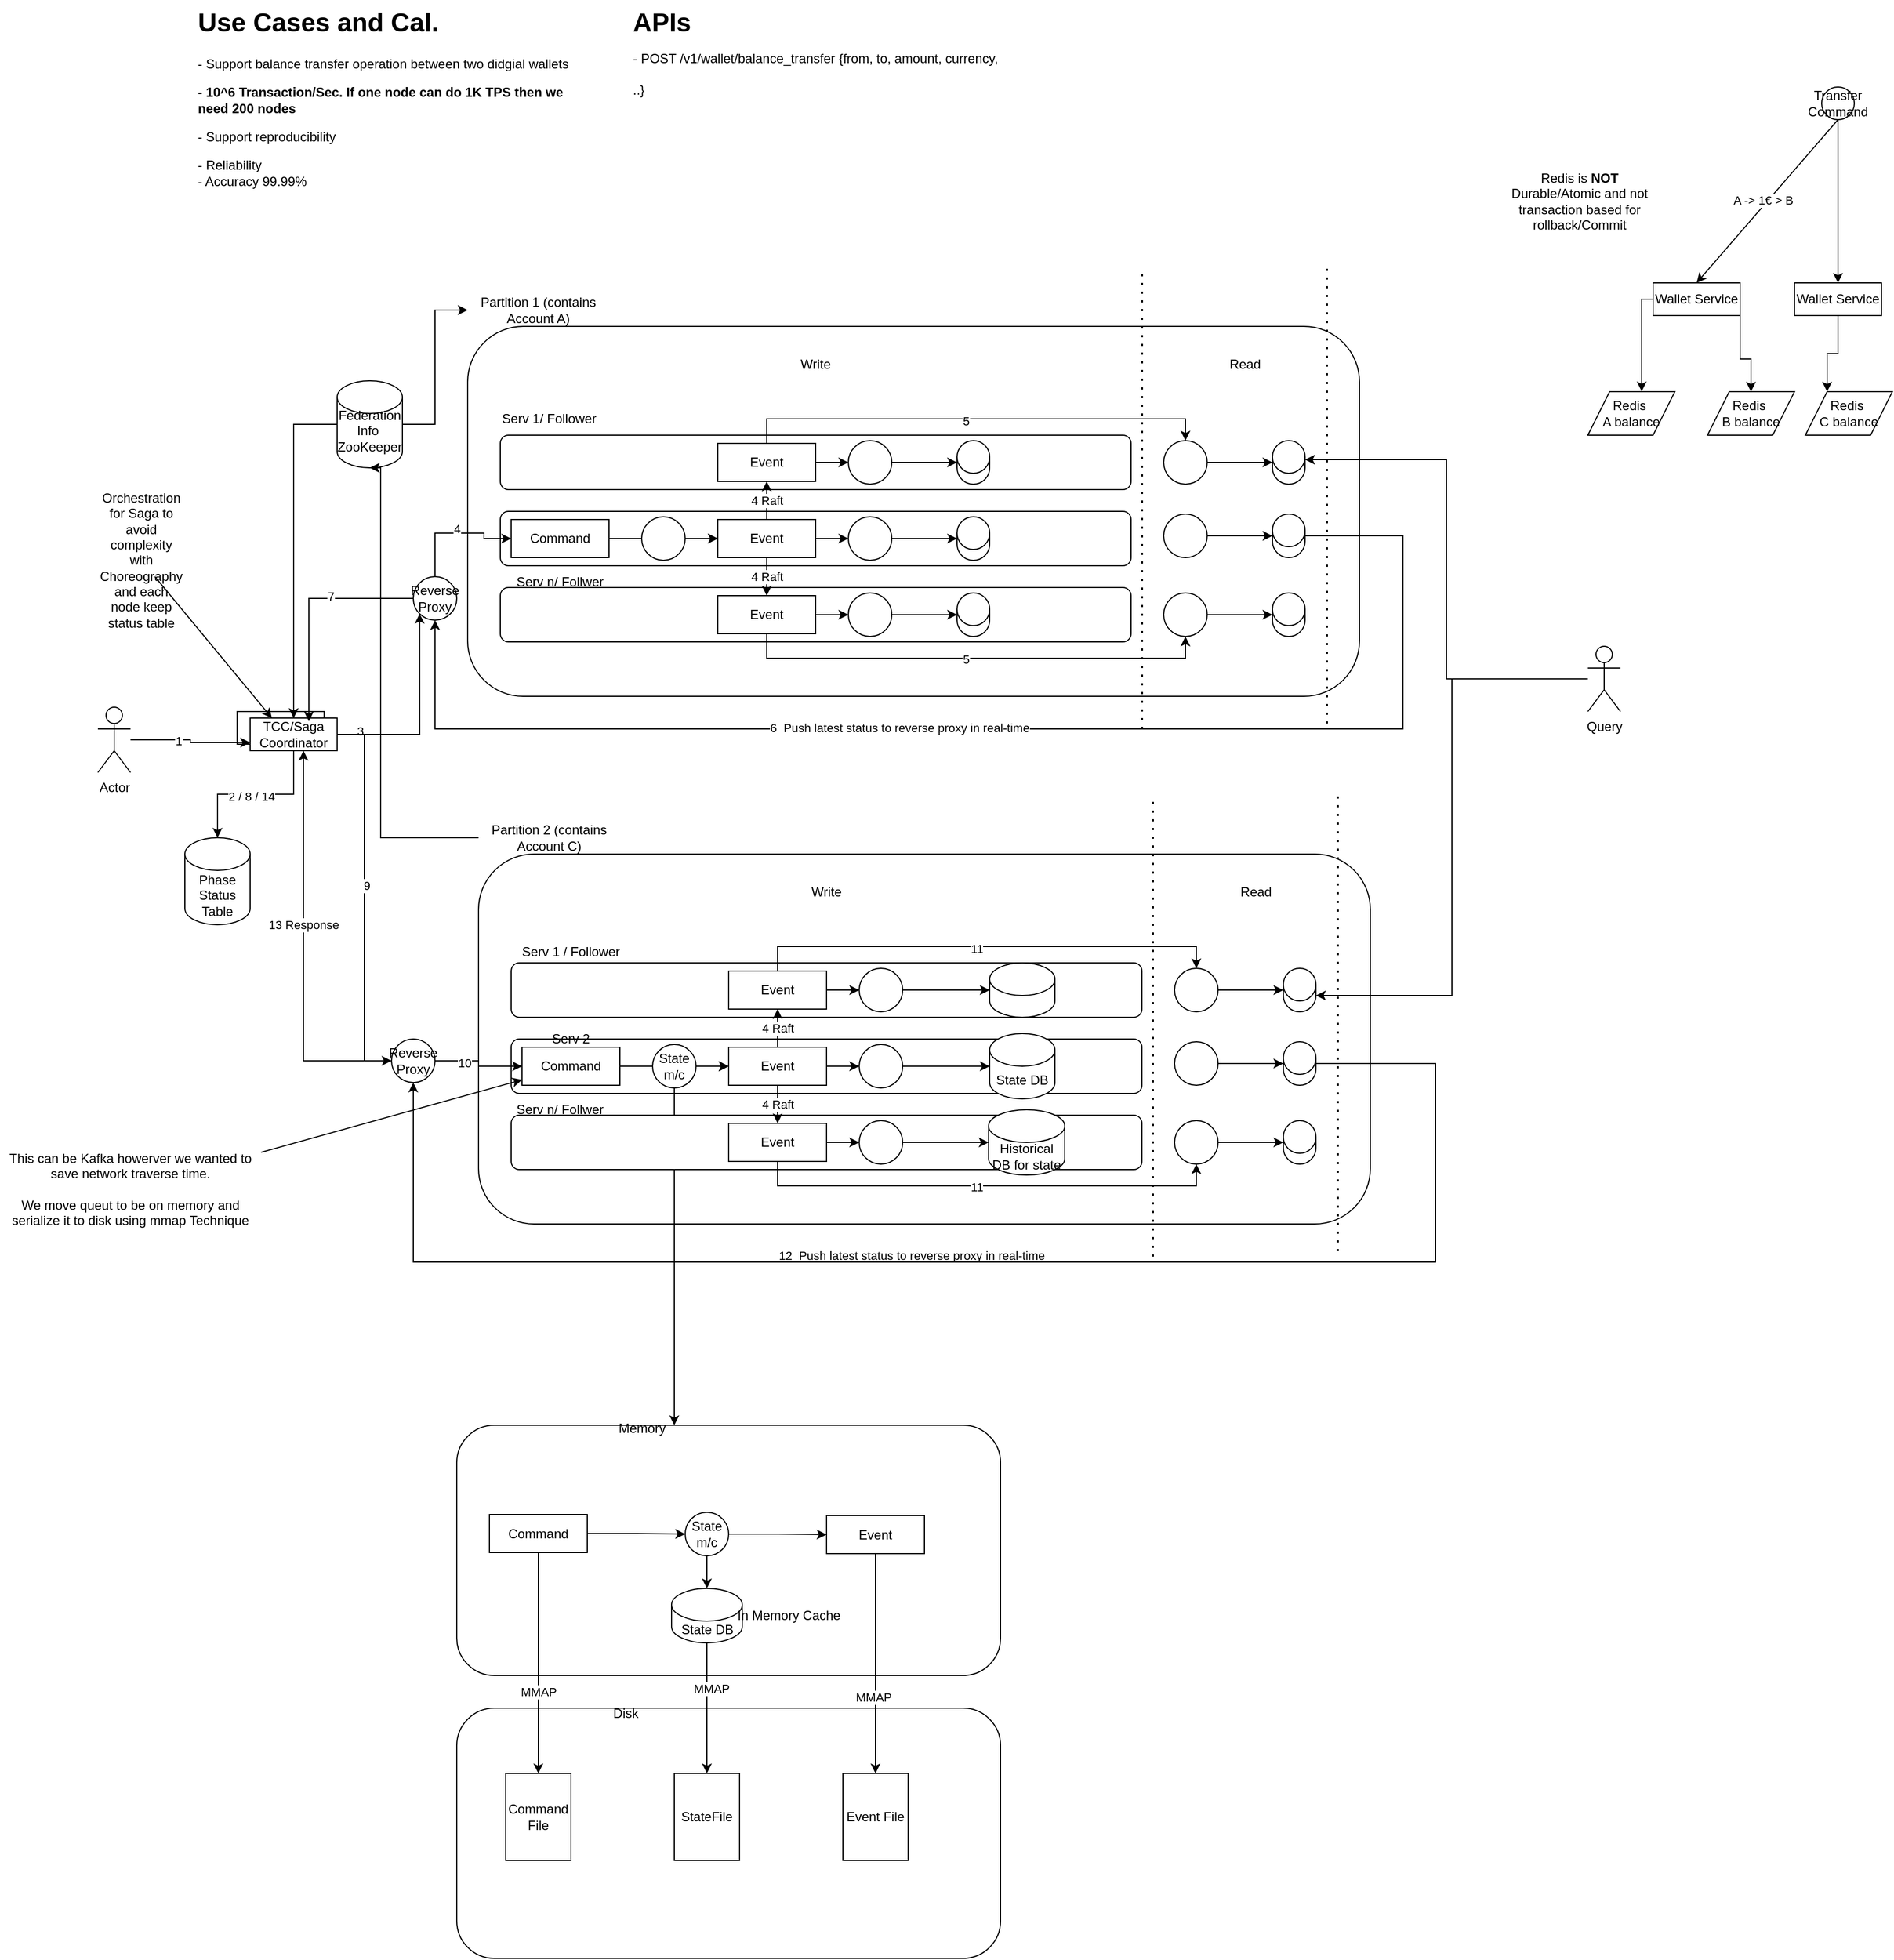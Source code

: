 <mxfile version="24.7.17">
  <diagram name="Page-1" id="xOBLhyYj3MYxFQuUd8QE">
    <mxGraphModel dx="2524" dy="1816" grid="1" gridSize="10" guides="1" tooltips="1" connect="1" arrows="1" fold="1" page="1" pageScale="1" pageWidth="850" pageHeight="1100" math="0" shadow="0">
      <root>
        <mxCell id="0" />
        <mxCell id="1" parent="0" />
        <mxCell id="aTDH64eMhzKc28g5l6rG-189" value="" style="rounded=0;whiteSpace=wrap;html=1;" parent="1" vertex="1">
          <mxGeometry x="-232" y="544" width="80" height="30" as="geometry" />
        </mxCell>
        <mxCell id="gIsAO9YqK1bIzBQVH5LV-1" value="&lt;h1 style=&quot;margin-top: 0px;&quot;&gt;Use Cases and Cal.&lt;/h1&gt;&lt;p&gt;- Support balance transfer operation between two didgial wallets&lt;/p&gt;&lt;p&gt;&lt;b&gt;- 10^6 Transaction/Sec. If one node can do 1K TPS then we need 200 nodes&lt;/b&gt;&lt;/p&gt;&lt;p&gt;- Support reproducibility&lt;/p&gt;&lt;p&gt;- Reliability&lt;br&gt;- Accuracy 99.99%&lt;/p&gt;" style="text;html=1;whiteSpace=wrap;overflow=hidden;rounded=0;" parent="1" vertex="1">
          <mxGeometry x="-270" y="-110" width="360" height="210" as="geometry" />
        </mxCell>
        <mxCell id="aTDH64eMhzKc28g5l6rG-17" style="edgeStyle=orthogonalEdgeStyle;rounded=0;orthogonalLoop=1;jettySize=auto;html=1;entryX=0.5;entryY=0;entryDx=0;entryDy=0;" parent="1" source="gIsAO9YqK1bIzBQVH5LV-3" target="aTDH64eMhzKc28g5l6rG-14" edge="1">
          <mxGeometry relative="1" as="geometry">
            <Array as="points">
              <mxPoint x="1150" y="220" />
            </Array>
          </mxGeometry>
        </mxCell>
        <mxCell id="gIsAO9YqK1bIzBQVH5LV-3" value="Wallet Service" style="rounded=0;whiteSpace=wrap;html=1;" parent="1" vertex="1">
          <mxGeometry x="1070" y="150" width="80" height="30" as="geometry" />
        </mxCell>
        <mxCell id="aTDH64eMhzKc28g5l6rG-21" style="edgeStyle=orthogonalEdgeStyle;rounded=0;orthogonalLoop=1;jettySize=auto;html=1;entryX=0.25;entryY=0;entryDx=0;entryDy=0;" parent="1" source="aTDH64eMhzKc28g5l6rG-1" target="aTDH64eMhzKc28g5l6rG-15" edge="1">
          <mxGeometry relative="1" as="geometry" />
        </mxCell>
        <mxCell id="aTDH64eMhzKc28g5l6rG-1" value="Wallet Service" style="rounded=0;whiteSpace=wrap;html=1;" parent="1" vertex="1">
          <mxGeometry x="1200" y="150" width="80" height="30" as="geometry" />
        </mxCell>
        <mxCell id="aTDH64eMhzKc28g5l6rG-12" style="edgeStyle=orthogonalEdgeStyle;rounded=0;orthogonalLoop=1;jettySize=auto;html=1;entryX=0.5;entryY=0;entryDx=0;entryDy=0;" parent="1" source="aTDH64eMhzKc28g5l6rG-4" target="aTDH64eMhzKc28g5l6rG-1" edge="1">
          <mxGeometry relative="1" as="geometry" />
        </mxCell>
        <mxCell id="aTDH64eMhzKc28g5l6rG-4" value="Transfer Command" style="ellipse;whiteSpace=wrap;html=1;aspect=fixed;" parent="1" vertex="1">
          <mxGeometry x="1225" y="-30" width="30" height="30" as="geometry" />
        </mxCell>
        <mxCell id="aTDH64eMhzKc28g5l6rG-6" value="" style="endArrow=classic;html=1;rounded=0;exitX=0.5;exitY=1;exitDx=0;exitDy=0;entryX=0.5;entryY=0;entryDx=0;entryDy=0;" parent="1" source="aTDH64eMhzKc28g5l6rG-4" target="gIsAO9YqK1bIzBQVH5LV-3" edge="1">
          <mxGeometry width="50" height="50" relative="1" as="geometry">
            <mxPoint x="1220" y="80" as="sourcePoint" />
            <mxPoint x="1270" y="30" as="targetPoint" />
          </mxGeometry>
        </mxCell>
        <mxCell id="aTDH64eMhzKc28g5l6rG-7" value="A -&amp;gt; 1€ &amp;gt; B" style="edgeLabel;html=1;align=center;verticalAlign=middle;resizable=0;points=[];" parent="aTDH64eMhzKc28g5l6rG-6" connectable="0" vertex="1">
          <mxGeometry x="0.019" y="-4" relative="1" as="geometry">
            <mxPoint as="offset" />
          </mxGeometry>
        </mxCell>
        <mxCell id="aTDH64eMhzKc28g5l6rG-34" style="edgeStyle=orthogonalEdgeStyle;rounded=0;orthogonalLoop=1;jettySize=auto;html=1;" parent="1" source="aTDH64eMhzKc28g5l6rG-8" target="aTDH64eMhzKc28g5l6rG-33" edge="1">
          <mxGeometry relative="1" as="geometry">
            <Array as="points">
              <mxPoint x="-50" y="280" />
              <mxPoint x="-50" y="175" />
            </Array>
          </mxGeometry>
        </mxCell>
        <mxCell id="aTDH64eMhzKc28g5l6rG-188" style="edgeStyle=orthogonalEdgeStyle;rounded=0;orthogonalLoop=1;jettySize=auto;html=1;entryX=0.5;entryY=0;entryDx=0;entryDy=0;" parent="1" source="aTDH64eMhzKc28g5l6rG-8" target="aTDH64eMhzKc28g5l6rG-25" edge="1">
          <mxGeometry relative="1" as="geometry">
            <Array as="points">
              <mxPoint x="-180" y="280" />
            </Array>
          </mxGeometry>
        </mxCell>
        <mxCell id="aTDH64eMhzKc28g5l6rG-8" value="Federation Info&amp;nbsp;&lt;br&gt;ZooKeeper&lt;br&gt;&lt;div&gt;&lt;br&gt;&lt;/div&gt;" style="shape=cylinder3;whiteSpace=wrap;html=1;boundedLbl=1;backgroundOutline=1;size=15;" parent="1" vertex="1">
          <mxGeometry x="-140" y="240" width="60" height="80" as="geometry" />
        </mxCell>
        <mxCell id="aTDH64eMhzKc28g5l6rG-13" value="Redis&amp;nbsp;&lt;br&gt;A balance" style="shape=parallelogram;perimeter=parallelogramPerimeter;whiteSpace=wrap;html=1;fixedSize=1;" parent="1" vertex="1">
          <mxGeometry x="1010" y="250" width="80" height="40" as="geometry" />
        </mxCell>
        <mxCell id="aTDH64eMhzKc28g5l6rG-14" value="Redis&amp;nbsp;&lt;br&gt;B balance" style="shape=parallelogram;perimeter=parallelogramPerimeter;whiteSpace=wrap;html=1;fixedSize=1;" parent="1" vertex="1">
          <mxGeometry x="1120" y="250" width="80" height="40" as="geometry" />
        </mxCell>
        <mxCell id="aTDH64eMhzKc28g5l6rG-15" value="Redis&amp;nbsp;&lt;br&gt;C balance" style="shape=parallelogram;perimeter=parallelogramPerimeter;whiteSpace=wrap;html=1;fixedSize=1;" parent="1" vertex="1">
          <mxGeometry x="1210" y="250" width="80" height="40" as="geometry" />
        </mxCell>
        <mxCell id="aTDH64eMhzKc28g5l6rG-22" value="Redis is &lt;b&gt;NOT&lt;/b&gt; Durable/Atomic and not transaction based for rollback/Commit" style="text;html=1;align=center;verticalAlign=middle;whiteSpace=wrap;rounded=0;" parent="1" vertex="1">
          <mxGeometry x="925" y="40" width="155" height="70" as="geometry" />
        </mxCell>
        <mxCell id="aTDH64eMhzKc28g5l6rG-29" style="edgeStyle=orthogonalEdgeStyle;rounded=0;orthogonalLoop=1;jettySize=auto;html=1;entryX=0;entryY=0.75;entryDx=0;entryDy=0;" parent="1" source="aTDH64eMhzKc28g5l6rG-24" target="aTDH64eMhzKc28g5l6rG-25" edge="1">
          <mxGeometry relative="1" as="geometry" />
        </mxCell>
        <mxCell id="aTDH64eMhzKc28g5l6rG-91" value="1" style="edgeLabel;html=1;align=center;verticalAlign=middle;resizable=0;points=[];" parent="aTDH64eMhzKc28g5l6rG-29" connectable="0" vertex="1">
          <mxGeometry x="-0.218" y="-1" relative="1" as="geometry">
            <mxPoint as="offset" />
          </mxGeometry>
        </mxCell>
        <mxCell id="aTDH64eMhzKc28g5l6rG-24" value="Actor" style="shape=umlActor;verticalLabelPosition=bottom;verticalAlign=top;html=1;outlineConnect=0;" parent="1" vertex="1">
          <mxGeometry x="-360" y="540" width="30" height="60" as="geometry" />
        </mxCell>
        <mxCell id="aTDH64eMhzKc28g5l6rG-31" style="edgeStyle=orthogonalEdgeStyle;rounded=0;orthogonalLoop=1;jettySize=auto;html=1;" parent="1" source="aTDH64eMhzKc28g5l6rG-25" target="aTDH64eMhzKc28g5l6rG-30" edge="1">
          <mxGeometry relative="1" as="geometry" />
        </mxCell>
        <mxCell id="aTDH64eMhzKc28g5l6rG-92" value="2" style="edgeLabel;html=1;align=center;verticalAlign=middle;resizable=0;points=[];" parent="aTDH64eMhzKc28g5l6rG-31" connectable="0" vertex="1">
          <mxGeometry x="0.12" y="2" relative="1" as="geometry">
            <mxPoint as="offset" />
          </mxGeometry>
        </mxCell>
        <mxCell id="aTDH64eMhzKc28g5l6rG-147" value="2 / 8 / 14" style="edgeLabel;html=1;align=center;verticalAlign=middle;resizable=0;points=[];" parent="aTDH64eMhzKc28g5l6rG-31" connectable="0" vertex="1">
          <mxGeometry x="0.053" y="2" relative="1" as="geometry">
            <mxPoint as="offset" />
          </mxGeometry>
        </mxCell>
        <mxCell id="aTDH64eMhzKc28g5l6rG-89" style="edgeStyle=orthogonalEdgeStyle;rounded=0;orthogonalLoop=1;jettySize=auto;html=1;entryX=0;entryY=1;entryDx=0;entryDy=0;" parent="1" source="aTDH64eMhzKc28g5l6rG-25" target="aTDH64eMhzKc28g5l6rG-87" edge="1">
          <mxGeometry relative="1" as="geometry" />
        </mxCell>
        <mxCell id="aTDH64eMhzKc28g5l6rG-90" value="3" style="edgeLabel;html=1;align=center;verticalAlign=middle;resizable=0;points=[];" parent="aTDH64eMhzKc28g5l6rG-89" connectable="0" vertex="1">
          <mxGeometry x="-0.775" y="3" relative="1" as="geometry">
            <mxPoint as="offset" />
          </mxGeometry>
        </mxCell>
        <mxCell id="aTDH64eMhzKc28g5l6rG-149" style="edgeStyle=orthogonalEdgeStyle;rounded=0;orthogonalLoop=1;jettySize=auto;html=1;entryX=0;entryY=0.5;entryDx=0;entryDy=0;" parent="1" source="aTDH64eMhzKc28g5l6rG-25" target="aTDH64eMhzKc28g5l6rG-148" edge="1">
          <mxGeometry relative="1" as="geometry" />
        </mxCell>
        <mxCell id="aTDH64eMhzKc28g5l6rG-150" value="9" style="edgeLabel;html=1;align=center;verticalAlign=middle;resizable=0;points=[];" parent="aTDH64eMhzKc28g5l6rG-149" connectable="0" vertex="1">
          <mxGeometry x="-0.063" y="2" relative="1" as="geometry">
            <mxPoint as="offset" />
          </mxGeometry>
        </mxCell>
        <mxCell id="aTDH64eMhzKc28g5l6rG-25" value="TCC/Saga&lt;br&gt;Coordinator" style="rounded=0;whiteSpace=wrap;html=1;" parent="1" vertex="1">
          <mxGeometry x="-220" y="550" width="80" height="30" as="geometry" />
        </mxCell>
        <mxCell id="aTDH64eMhzKc28g5l6rG-26" value="Orchestration for Saga to avoid complexity with Choreography and each node keep status table" style="text;html=1;align=center;verticalAlign=middle;whiteSpace=wrap;rounded=0;" parent="1" vertex="1">
          <mxGeometry x="-350" y="390" width="60" height="30" as="geometry" />
        </mxCell>
        <mxCell id="aTDH64eMhzKc28g5l6rG-27" value="" style="endArrow=classic;html=1;rounded=0;entryX=0.25;entryY=0;entryDx=0;entryDy=0;" parent="1" source="aTDH64eMhzKc28g5l6rG-26" target="aTDH64eMhzKc28g5l6rG-25" edge="1">
          <mxGeometry width="50" height="50" relative="1" as="geometry">
            <mxPoint x="-170" y="470" as="sourcePoint" />
            <mxPoint x="-120" y="420" as="targetPoint" />
          </mxGeometry>
        </mxCell>
        <mxCell id="aTDH64eMhzKc28g5l6rG-30" value="&lt;div&gt;Phase Status Table&lt;/div&gt;" style="shape=cylinder3;whiteSpace=wrap;html=1;boundedLbl=1;backgroundOutline=1;size=15;" parent="1" vertex="1">
          <mxGeometry x="-280" y="660" width="60" height="80" as="geometry" />
        </mxCell>
        <mxCell id="aTDH64eMhzKc28g5l6rG-32" value="" style="rounded=1;whiteSpace=wrap;html=1;" parent="1" vertex="1">
          <mxGeometry x="-20" y="190" width="820" height="340" as="geometry" />
        </mxCell>
        <mxCell id="aTDH64eMhzKc28g5l6rG-33" value="Partition 1 (contains Account A)" style="text;html=1;align=center;verticalAlign=middle;whiteSpace=wrap;rounded=0;" parent="1" vertex="1">
          <mxGeometry x="-20" y="160" width="130" height="30" as="geometry" />
        </mxCell>
        <mxCell id="aTDH64eMhzKc28g5l6rG-36" value="" style="rounded=1;whiteSpace=wrap;html=1;" parent="1" vertex="1">
          <mxGeometry x="10" y="360" width="580" height="50" as="geometry" />
        </mxCell>
        <mxCell id="aTDH64eMhzKc28g5l6rG-46" value="" style="edgeStyle=orthogonalEdgeStyle;rounded=0;orthogonalLoop=1;jettySize=auto;html=1;" parent="1" source="aTDH64eMhzKc28g5l6rG-38" target="aTDH64eMhzKc28g5l6rG-40" edge="1">
          <mxGeometry relative="1" as="geometry" />
        </mxCell>
        <mxCell id="aTDH64eMhzKc28g5l6rG-38" value="Command" style="rounded=0;whiteSpace=wrap;html=1;" parent="1" vertex="1">
          <mxGeometry x="20" y="367.5" width="90" height="35" as="geometry" />
        </mxCell>
        <mxCell id="aTDH64eMhzKc28g5l6rG-45" value="" style="edgeStyle=orthogonalEdgeStyle;rounded=0;orthogonalLoop=1;jettySize=auto;html=1;" parent="1" source="aTDH64eMhzKc28g5l6rG-39" target="aTDH64eMhzKc28g5l6rG-40" edge="1">
          <mxGeometry relative="1" as="geometry" />
        </mxCell>
        <mxCell id="aTDH64eMhzKc28g5l6rG-39" value="" style="ellipse;whiteSpace=wrap;html=1;aspect=fixed;" parent="1" vertex="1">
          <mxGeometry x="140" y="365" width="40" height="40" as="geometry" />
        </mxCell>
        <mxCell id="aTDH64eMhzKc28g5l6rG-44" style="edgeStyle=orthogonalEdgeStyle;rounded=0;orthogonalLoop=1;jettySize=auto;html=1;" parent="1" source="aTDH64eMhzKc28g5l6rG-40" target="aTDH64eMhzKc28g5l6rG-41" edge="1">
          <mxGeometry relative="1" as="geometry" />
        </mxCell>
        <mxCell id="aTDH64eMhzKc28g5l6rG-40" value="Event" style="rounded=0;whiteSpace=wrap;html=1;" parent="1" vertex="1">
          <mxGeometry x="210" y="367.5" width="90" height="35" as="geometry" />
        </mxCell>
        <mxCell id="aTDH64eMhzKc28g5l6rG-43" style="edgeStyle=orthogonalEdgeStyle;rounded=0;orthogonalLoop=1;jettySize=auto;html=1;" parent="1" source="aTDH64eMhzKc28g5l6rG-41" target="aTDH64eMhzKc28g5l6rG-42" edge="1">
          <mxGeometry relative="1" as="geometry" />
        </mxCell>
        <mxCell id="aTDH64eMhzKc28g5l6rG-41" value="" style="ellipse;whiteSpace=wrap;html=1;aspect=fixed;" parent="1" vertex="1">
          <mxGeometry x="330" y="365" width="40" height="40" as="geometry" />
        </mxCell>
        <mxCell id="aTDH64eMhzKc28g5l6rG-42" value="" style="shape=cylinder3;whiteSpace=wrap;html=1;boundedLbl=1;backgroundOutline=1;size=15;" parent="1" vertex="1">
          <mxGeometry x="430" y="365" width="30" height="40" as="geometry" />
        </mxCell>
        <mxCell id="aTDH64eMhzKc28g5l6rG-47" value="" style="rounded=1;whiteSpace=wrap;html=1;" parent="1" vertex="1">
          <mxGeometry x="10" y="430" width="580" height="50" as="geometry" />
        </mxCell>
        <mxCell id="aTDH64eMhzKc28g5l6rG-52" style="edgeStyle=orthogonalEdgeStyle;rounded=0;orthogonalLoop=1;jettySize=auto;html=1;" parent="1" source="aTDH64eMhzKc28g5l6rG-53" target="aTDH64eMhzKc28g5l6rG-55" edge="1">
          <mxGeometry relative="1" as="geometry" />
        </mxCell>
        <mxCell id="aTDH64eMhzKc28g5l6rG-81" style="edgeStyle=orthogonalEdgeStyle;rounded=0;orthogonalLoop=1;jettySize=auto;html=1;entryX=0.5;entryY=1;entryDx=0;entryDy=0;" parent="1" source="aTDH64eMhzKc28g5l6rG-53" target="aTDH64eMhzKc28g5l6rG-77" edge="1">
          <mxGeometry relative="1" as="geometry">
            <Array as="points">
              <mxPoint x="255" y="495" />
              <mxPoint x="640" y="495" />
            </Array>
          </mxGeometry>
        </mxCell>
        <mxCell id="aTDH64eMhzKc28g5l6rG-98" value="5" style="edgeLabel;html=1;align=center;verticalAlign=middle;resizable=0;points=[];" parent="aTDH64eMhzKc28g5l6rG-81" connectable="0" vertex="1">
          <mxGeometry x="-0.043" y="-1" relative="1" as="geometry">
            <mxPoint x="1" as="offset" />
          </mxGeometry>
        </mxCell>
        <mxCell id="aTDH64eMhzKc28g5l6rG-53" value="Event" style="rounded=0;whiteSpace=wrap;html=1;" parent="1" vertex="1">
          <mxGeometry x="210" y="437.5" width="90" height="35" as="geometry" />
        </mxCell>
        <mxCell id="aTDH64eMhzKc28g5l6rG-54" style="edgeStyle=orthogonalEdgeStyle;rounded=0;orthogonalLoop=1;jettySize=auto;html=1;" parent="1" source="aTDH64eMhzKc28g5l6rG-55" target="aTDH64eMhzKc28g5l6rG-56" edge="1">
          <mxGeometry relative="1" as="geometry" />
        </mxCell>
        <mxCell id="aTDH64eMhzKc28g5l6rG-55" value="" style="ellipse;whiteSpace=wrap;html=1;aspect=fixed;" parent="1" vertex="1">
          <mxGeometry x="330" y="435" width="40" height="40" as="geometry" />
        </mxCell>
        <mxCell id="aTDH64eMhzKc28g5l6rG-56" value="" style="shape=cylinder3;whiteSpace=wrap;html=1;boundedLbl=1;backgroundOutline=1;size=15;" parent="1" vertex="1">
          <mxGeometry x="430" y="435" width="30" height="40" as="geometry" />
        </mxCell>
        <mxCell id="aTDH64eMhzKc28g5l6rG-57" value="" style="rounded=1;whiteSpace=wrap;html=1;" parent="1" vertex="1">
          <mxGeometry x="10" y="290" width="580" height="50" as="geometry" />
        </mxCell>
        <mxCell id="aTDH64eMhzKc28g5l6rG-62" style="edgeStyle=orthogonalEdgeStyle;rounded=0;orthogonalLoop=1;jettySize=auto;html=1;" parent="1" source="aTDH64eMhzKc28g5l6rG-63" target="aTDH64eMhzKc28g5l6rG-65" edge="1">
          <mxGeometry relative="1" as="geometry" />
        </mxCell>
        <mxCell id="aTDH64eMhzKc28g5l6rG-80" style="edgeStyle=orthogonalEdgeStyle;rounded=0;orthogonalLoop=1;jettySize=auto;html=1;entryX=0.5;entryY=0;entryDx=0;entryDy=0;" parent="1" source="aTDH64eMhzKc28g5l6rG-63" target="aTDH64eMhzKc28g5l6rG-69" edge="1">
          <mxGeometry relative="1" as="geometry">
            <Array as="points">
              <mxPoint x="255" y="275" />
              <mxPoint x="640" y="275" />
            </Array>
          </mxGeometry>
        </mxCell>
        <mxCell id="aTDH64eMhzKc28g5l6rG-99" value="5" style="edgeLabel;html=1;align=center;verticalAlign=middle;resizable=0;points=[];" parent="aTDH64eMhzKc28g5l6rG-80" connectable="0" vertex="1">
          <mxGeometry x="-0.043" y="-2" relative="1" as="geometry">
            <mxPoint x="1" as="offset" />
          </mxGeometry>
        </mxCell>
        <mxCell id="aTDH64eMhzKc28g5l6rG-63" value="Event" style="rounded=0;whiteSpace=wrap;html=1;" parent="1" vertex="1">
          <mxGeometry x="210" y="297.5" width="90" height="35" as="geometry" />
        </mxCell>
        <mxCell id="aTDH64eMhzKc28g5l6rG-64" style="edgeStyle=orthogonalEdgeStyle;rounded=0;orthogonalLoop=1;jettySize=auto;html=1;" parent="1" source="aTDH64eMhzKc28g5l6rG-65" target="aTDH64eMhzKc28g5l6rG-66" edge="1">
          <mxGeometry relative="1" as="geometry" />
        </mxCell>
        <mxCell id="aTDH64eMhzKc28g5l6rG-65" value="" style="ellipse;whiteSpace=wrap;html=1;aspect=fixed;" parent="1" vertex="1">
          <mxGeometry x="330" y="295" width="40" height="40" as="geometry" />
        </mxCell>
        <mxCell id="aTDH64eMhzKc28g5l6rG-66" value="" style="shape=cylinder3;whiteSpace=wrap;html=1;boundedLbl=1;backgroundOutline=1;size=15;" parent="1" vertex="1">
          <mxGeometry x="430" y="295" width="30" height="40" as="geometry" />
        </mxCell>
        <mxCell id="aTDH64eMhzKc28g5l6rG-67" value="4 Raft" style="edgeStyle=orthogonalEdgeStyle;rounded=0;orthogonalLoop=1;jettySize=auto;html=1;entryX=0.5;entryY=1;entryDx=0;entryDy=0;" parent="1" source="aTDH64eMhzKc28g5l6rG-40" target="aTDH64eMhzKc28g5l6rG-63" edge="1">
          <mxGeometry relative="1" as="geometry" />
        </mxCell>
        <mxCell id="aTDH64eMhzKc28g5l6rG-68" value="4 Raft" style="edgeStyle=orthogonalEdgeStyle;rounded=0;orthogonalLoop=1;jettySize=auto;html=1;" parent="1" source="aTDH64eMhzKc28g5l6rG-40" target="aTDH64eMhzKc28g5l6rG-53" edge="1">
          <mxGeometry relative="1" as="geometry" />
        </mxCell>
        <mxCell id="aTDH64eMhzKc28g5l6rG-69" value="" style="ellipse;whiteSpace=wrap;html=1;aspect=fixed;" parent="1" vertex="1">
          <mxGeometry x="620" y="295" width="40" height="40" as="geometry" />
        </mxCell>
        <mxCell id="aTDH64eMhzKc28g5l6rG-70" value="" style="shape=cylinder3;whiteSpace=wrap;html=1;boundedLbl=1;backgroundOutline=1;size=15;" parent="1" vertex="1">
          <mxGeometry x="720" y="295" width="30" height="40" as="geometry" />
        </mxCell>
        <mxCell id="aTDH64eMhzKc28g5l6rG-71" style="edgeStyle=orthogonalEdgeStyle;rounded=0;orthogonalLoop=1;jettySize=auto;html=1;entryX=0;entryY=0.5;entryDx=0;entryDy=0;entryPerimeter=0;" parent="1" source="aTDH64eMhzKc28g5l6rG-69" target="aTDH64eMhzKc28g5l6rG-70" edge="1">
          <mxGeometry relative="1" as="geometry" />
        </mxCell>
        <mxCell id="aTDH64eMhzKc28g5l6rG-74" value="" style="ellipse;whiteSpace=wrap;html=1;aspect=fixed;" parent="1" vertex="1">
          <mxGeometry x="620" y="362.5" width="40" height="40" as="geometry" />
        </mxCell>
        <mxCell id="aTDH64eMhzKc28g5l6rG-86" style="edgeStyle=orthogonalEdgeStyle;rounded=0;orthogonalLoop=1;jettySize=auto;html=1;entryX=0.5;entryY=1;entryDx=0;entryDy=0;" parent="1" source="aTDH64eMhzKc28g5l6rG-75" target="aTDH64eMhzKc28g5l6rG-87" edge="1">
          <mxGeometry relative="1" as="geometry">
            <mxPoint x="-70" y="510" as="targetPoint" />
            <Array as="points">
              <mxPoint x="840" y="383" />
              <mxPoint x="840" y="560" />
              <mxPoint x="-50" y="560" />
            </Array>
          </mxGeometry>
        </mxCell>
        <mxCell id="aTDH64eMhzKc28g5l6rG-100" value="6&amp;nbsp; Push latest status to reverse proxy in real-time" style="edgeLabel;html=1;align=center;verticalAlign=middle;resizable=0;points=[];" parent="aTDH64eMhzKc28g5l6rG-86" connectable="0" vertex="1">
          <mxGeometry x="0.162" y="-1" relative="1" as="geometry">
            <mxPoint as="offset" />
          </mxGeometry>
        </mxCell>
        <mxCell id="aTDH64eMhzKc28g5l6rG-75" value="" style="shape=cylinder3;whiteSpace=wrap;html=1;boundedLbl=1;backgroundOutline=1;size=15;" parent="1" vertex="1">
          <mxGeometry x="720" y="362.5" width="30" height="40" as="geometry" />
        </mxCell>
        <mxCell id="aTDH64eMhzKc28g5l6rG-76" style="edgeStyle=orthogonalEdgeStyle;rounded=0;orthogonalLoop=1;jettySize=auto;html=1;entryX=0;entryY=0.5;entryDx=0;entryDy=0;entryPerimeter=0;" parent="1" source="aTDH64eMhzKc28g5l6rG-74" target="aTDH64eMhzKc28g5l6rG-75" edge="1">
          <mxGeometry relative="1" as="geometry" />
        </mxCell>
        <mxCell id="aTDH64eMhzKc28g5l6rG-77" value="" style="ellipse;whiteSpace=wrap;html=1;aspect=fixed;" parent="1" vertex="1">
          <mxGeometry x="620" y="435" width="40" height="40" as="geometry" />
        </mxCell>
        <mxCell id="aTDH64eMhzKc28g5l6rG-78" value="" style="shape=cylinder3;whiteSpace=wrap;html=1;boundedLbl=1;backgroundOutline=1;size=15;" parent="1" vertex="1">
          <mxGeometry x="720" y="435" width="30" height="40" as="geometry" />
        </mxCell>
        <mxCell id="aTDH64eMhzKc28g5l6rG-79" style="edgeStyle=orthogonalEdgeStyle;rounded=0;orthogonalLoop=1;jettySize=auto;html=1;entryX=0;entryY=0.5;entryDx=0;entryDy=0;entryPerimeter=0;" parent="1" source="aTDH64eMhzKc28g5l6rG-77" target="aTDH64eMhzKc28g5l6rG-78" edge="1">
          <mxGeometry relative="1" as="geometry" />
        </mxCell>
        <mxCell id="aTDH64eMhzKc28g5l6rG-82" value="" style="endArrow=none;dashed=1;html=1;dashPattern=1 3;strokeWidth=2;rounded=0;" parent="1" edge="1">
          <mxGeometry width="50" height="50" relative="1" as="geometry">
            <mxPoint x="600" y="560" as="sourcePoint" />
            <mxPoint x="600" y="140" as="targetPoint" />
          </mxGeometry>
        </mxCell>
        <mxCell id="aTDH64eMhzKc28g5l6rG-83" value="Write" style="text;html=1;align=center;verticalAlign=middle;whiteSpace=wrap;rounded=0;" parent="1" vertex="1">
          <mxGeometry x="235" y="210" width="130" height="30" as="geometry" />
        </mxCell>
        <mxCell id="aTDH64eMhzKc28g5l6rG-84" value="Read" style="text;html=1;align=center;verticalAlign=middle;whiteSpace=wrap;rounded=0;" parent="1" vertex="1">
          <mxGeometry x="630" y="210" width="130" height="30" as="geometry" />
        </mxCell>
        <mxCell id="aTDH64eMhzKc28g5l6rG-85" value="" style="endArrow=none;dashed=1;html=1;dashPattern=1 3;strokeWidth=2;rounded=0;" parent="1" edge="1">
          <mxGeometry width="50" height="50" relative="1" as="geometry">
            <mxPoint x="770" y="555" as="sourcePoint" />
            <mxPoint x="770" y="135" as="targetPoint" />
          </mxGeometry>
        </mxCell>
        <mxCell id="aTDH64eMhzKc28g5l6rG-96" style="edgeStyle=orthogonalEdgeStyle;rounded=0;orthogonalLoop=1;jettySize=auto;html=1;entryX=0;entryY=0.5;entryDx=0;entryDy=0;" parent="1" source="aTDH64eMhzKc28g5l6rG-87" target="aTDH64eMhzKc28g5l6rG-38" edge="1">
          <mxGeometry relative="1" as="geometry">
            <Array as="points">
              <mxPoint x="-50" y="380" />
              <mxPoint x="-5" y="380" />
              <mxPoint x="-5" y="385" />
            </Array>
          </mxGeometry>
        </mxCell>
        <mxCell id="aTDH64eMhzKc28g5l6rG-97" value="4" style="edgeLabel;html=1;align=center;verticalAlign=middle;resizable=0;points=[];" parent="aTDH64eMhzKc28g5l6rG-96" connectable="0" vertex="1">
          <mxGeometry x="0.043" y="4" relative="1" as="geometry">
            <mxPoint as="offset" />
          </mxGeometry>
        </mxCell>
        <mxCell id="aTDH64eMhzKc28g5l6rG-87" value="Reverse Proxy" style="ellipse;whiteSpace=wrap;html=1;aspect=fixed;" parent="1" vertex="1">
          <mxGeometry x="-70" y="420" width="40" height="40" as="geometry" />
        </mxCell>
        <mxCell id="aTDH64eMhzKc28g5l6rG-88" style="edgeStyle=orthogonalEdgeStyle;rounded=0;orthogonalLoop=1;jettySize=auto;html=1;entryX=0.675;entryY=0.1;entryDx=0;entryDy=0;entryPerimeter=0;" parent="1" source="aTDH64eMhzKc28g5l6rG-87" target="aTDH64eMhzKc28g5l6rG-25" edge="1">
          <mxGeometry relative="1" as="geometry" />
        </mxCell>
        <mxCell id="aTDH64eMhzKc28g5l6rG-146" value="7" style="edgeLabel;html=1;align=center;verticalAlign=middle;resizable=0;points=[];" parent="aTDH64eMhzKc28g5l6rG-88" connectable="0" vertex="1">
          <mxGeometry x="-0.273" y="-2" relative="1" as="geometry">
            <mxPoint as="offset" />
          </mxGeometry>
        </mxCell>
        <mxCell id="aTDH64eMhzKc28g5l6rG-101" value="" style="rounded=1;whiteSpace=wrap;html=1;" parent="1" vertex="1">
          <mxGeometry x="-10" y="675" width="820" height="340" as="geometry" />
        </mxCell>
        <mxCell id="aTDH64eMhzKc28g5l6rG-102" value="Partition 2 (contains Account C)" style="text;html=1;align=center;verticalAlign=middle;whiteSpace=wrap;rounded=0;" parent="1" vertex="1">
          <mxGeometry x="-10" y="645" width="130" height="30" as="geometry" />
        </mxCell>
        <mxCell id="aTDH64eMhzKc28g5l6rG-103" value="" style="rounded=1;whiteSpace=wrap;html=1;" parent="1" vertex="1">
          <mxGeometry x="20" y="845" width="580" height="50" as="geometry" />
        </mxCell>
        <mxCell id="aTDH64eMhzKc28g5l6rG-104" value="" style="edgeStyle=orthogonalEdgeStyle;rounded=0;orthogonalLoop=1;jettySize=auto;html=1;" parent="1" source="aTDH64eMhzKc28g5l6rG-105" target="aTDH64eMhzKc28g5l6rG-109" edge="1">
          <mxGeometry relative="1" as="geometry" />
        </mxCell>
        <mxCell id="aTDH64eMhzKc28g5l6rG-105" value="Command" style="rounded=0;whiteSpace=wrap;html=1;" parent="1" vertex="1">
          <mxGeometry x="30" y="852.5" width="90" height="35" as="geometry" />
        </mxCell>
        <mxCell id="aTDH64eMhzKc28g5l6rG-106" value="" style="edgeStyle=orthogonalEdgeStyle;rounded=0;orthogonalLoop=1;jettySize=auto;html=1;" parent="1" source="aTDH64eMhzKc28g5l6rG-107" target="aTDH64eMhzKc28g5l6rG-109" edge="1">
          <mxGeometry relative="1" as="geometry" />
        </mxCell>
        <mxCell id="aTDH64eMhzKc28g5l6rG-157" value="" style="edgeStyle=orthogonalEdgeStyle;rounded=0;orthogonalLoop=1;jettySize=auto;html=1;" parent="1" source="aTDH64eMhzKc28g5l6rG-107" target="aTDH64eMhzKc28g5l6rG-109" edge="1">
          <mxGeometry relative="1" as="geometry" />
        </mxCell>
        <mxCell id="aTDH64eMhzKc28g5l6rG-158" style="edgeStyle=orthogonalEdgeStyle;rounded=0;orthogonalLoop=1;jettySize=auto;html=1;" parent="1" source="aTDH64eMhzKc28g5l6rG-107" edge="1">
          <mxGeometry relative="1" as="geometry">
            <mxPoint x="170" y="1200" as="targetPoint" />
          </mxGeometry>
        </mxCell>
        <mxCell id="aTDH64eMhzKc28g5l6rG-107" value="State m/c" style="ellipse;whiteSpace=wrap;html=1;aspect=fixed;" parent="1" vertex="1">
          <mxGeometry x="150" y="850" width="40" height="40" as="geometry" />
        </mxCell>
        <mxCell id="aTDH64eMhzKc28g5l6rG-108" style="edgeStyle=orthogonalEdgeStyle;rounded=0;orthogonalLoop=1;jettySize=auto;html=1;" parent="1" source="aTDH64eMhzKc28g5l6rG-109" target="aTDH64eMhzKc28g5l6rG-111" edge="1">
          <mxGeometry relative="1" as="geometry" />
        </mxCell>
        <mxCell id="aTDH64eMhzKc28g5l6rG-109" value="Event" style="rounded=0;whiteSpace=wrap;html=1;" parent="1" vertex="1">
          <mxGeometry x="220" y="852.5" width="90" height="35" as="geometry" />
        </mxCell>
        <mxCell id="aTDH64eMhzKc28g5l6rG-110" style="edgeStyle=orthogonalEdgeStyle;rounded=0;orthogonalLoop=1;jettySize=auto;html=1;" parent="1" source="aTDH64eMhzKc28g5l6rG-111" target="aTDH64eMhzKc28g5l6rG-112" edge="1">
          <mxGeometry relative="1" as="geometry" />
        </mxCell>
        <mxCell id="aTDH64eMhzKc28g5l6rG-111" value="" style="ellipse;whiteSpace=wrap;html=1;aspect=fixed;" parent="1" vertex="1">
          <mxGeometry x="340" y="850" width="40" height="40" as="geometry" />
        </mxCell>
        <mxCell id="aTDH64eMhzKc28g5l6rG-112" value="State DB" style="shape=cylinder3;whiteSpace=wrap;html=1;boundedLbl=1;backgroundOutline=1;size=15;" parent="1" vertex="1">
          <mxGeometry x="460" y="840" width="60" height="60" as="geometry" />
        </mxCell>
        <mxCell id="aTDH64eMhzKc28g5l6rG-113" value="" style="rounded=1;whiteSpace=wrap;html=1;" parent="1" vertex="1">
          <mxGeometry x="20" y="915" width="580" height="50" as="geometry" />
        </mxCell>
        <mxCell id="aTDH64eMhzKc28g5l6rG-114" style="edgeStyle=orthogonalEdgeStyle;rounded=0;orthogonalLoop=1;jettySize=auto;html=1;" parent="1" source="aTDH64eMhzKc28g5l6rG-117" target="aTDH64eMhzKc28g5l6rG-119" edge="1">
          <mxGeometry relative="1" as="geometry" />
        </mxCell>
        <mxCell id="aTDH64eMhzKc28g5l6rG-115" style="edgeStyle=orthogonalEdgeStyle;rounded=0;orthogonalLoop=1;jettySize=auto;html=1;entryX=0.5;entryY=1;entryDx=0;entryDy=0;" parent="1" source="aTDH64eMhzKc28g5l6rG-117" target="aTDH64eMhzKc28g5l6rG-138" edge="1">
          <mxGeometry relative="1" as="geometry">
            <Array as="points">
              <mxPoint x="265" y="980" />
              <mxPoint x="650" y="980" />
            </Array>
          </mxGeometry>
        </mxCell>
        <mxCell id="aTDH64eMhzKc28g5l6rG-116" value="11" style="edgeLabel;html=1;align=center;verticalAlign=middle;resizable=0;points=[];" parent="aTDH64eMhzKc28g5l6rG-115" connectable="0" vertex="1">
          <mxGeometry x="-0.043" y="-1" relative="1" as="geometry">
            <mxPoint x="1" as="offset" />
          </mxGeometry>
        </mxCell>
        <mxCell id="aTDH64eMhzKc28g5l6rG-117" value="Event" style="rounded=0;whiteSpace=wrap;html=1;" parent="1" vertex="1">
          <mxGeometry x="220" y="922.5" width="90" height="35" as="geometry" />
        </mxCell>
        <mxCell id="aTDH64eMhzKc28g5l6rG-118" style="edgeStyle=orthogonalEdgeStyle;rounded=0;orthogonalLoop=1;jettySize=auto;html=1;" parent="1" source="aTDH64eMhzKc28g5l6rG-119" target="aTDH64eMhzKc28g5l6rG-120" edge="1">
          <mxGeometry relative="1" as="geometry" />
        </mxCell>
        <mxCell id="aTDH64eMhzKc28g5l6rG-119" value="" style="ellipse;whiteSpace=wrap;html=1;aspect=fixed;" parent="1" vertex="1">
          <mxGeometry x="340" y="920" width="40" height="40" as="geometry" />
        </mxCell>
        <mxCell id="aTDH64eMhzKc28g5l6rG-120" value="Historical DB for state" style="shape=cylinder3;whiteSpace=wrap;html=1;boundedLbl=1;backgroundOutline=1;size=15;" parent="1" vertex="1">
          <mxGeometry x="459" y="910" width="70" height="60" as="geometry" />
        </mxCell>
        <mxCell id="aTDH64eMhzKc28g5l6rG-121" value="" style="rounded=1;whiteSpace=wrap;html=1;" parent="1" vertex="1">
          <mxGeometry x="20" y="775" width="580" height="50" as="geometry" />
        </mxCell>
        <mxCell id="aTDH64eMhzKc28g5l6rG-122" style="edgeStyle=orthogonalEdgeStyle;rounded=0;orthogonalLoop=1;jettySize=auto;html=1;" parent="1" source="aTDH64eMhzKc28g5l6rG-125" target="aTDH64eMhzKc28g5l6rG-127" edge="1">
          <mxGeometry relative="1" as="geometry" />
        </mxCell>
        <mxCell id="aTDH64eMhzKc28g5l6rG-123" style="edgeStyle=orthogonalEdgeStyle;rounded=0;orthogonalLoop=1;jettySize=auto;html=1;entryX=0.5;entryY=0;entryDx=0;entryDy=0;" parent="1" source="aTDH64eMhzKc28g5l6rG-125" target="aTDH64eMhzKc28g5l6rG-131" edge="1">
          <mxGeometry relative="1" as="geometry">
            <Array as="points">
              <mxPoint x="265" y="760" />
              <mxPoint x="650" y="760" />
            </Array>
          </mxGeometry>
        </mxCell>
        <mxCell id="aTDH64eMhzKc28g5l6rG-124" value="11" style="edgeLabel;html=1;align=center;verticalAlign=middle;resizable=0;points=[];" parent="aTDH64eMhzKc28g5l6rG-123" connectable="0" vertex="1">
          <mxGeometry x="-0.043" y="-2" relative="1" as="geometry">
            <mxPoint x="1" as="offset" />
          </mxGeometry>
        </mxCell>
        <mxCell id="aTDH64eMhzKc28g5l6rG-125" value="Event" style="rounded=0;whiteSpace=wrap;html=1;" parent="1" vertex="1">
          <mxGeometry x="220" y="782.5" width="90" height="35" as="geometry" />
        </mxCell>
        <mxCell id="aTDH64eMhzKc28g5l6rG-126" style="edgeStyle=orthogonalEdgeStyle;rounded=0;orthogonalLoop=1;jettySize=auto;html=1;" parent="1" source="aTDH64eMhzKc28g5l6rG-127" target="aTDH64eMhzKc28g5l6rG-128" edge="1">
          <mxGeometry relative="1" as="geometry" />
        </mxCell>
        <mxCell id="aTDH64eMhzKc28g5l6rG-127" value="" style="ellipse;whiteSpace=wrap;html=1;aspect=fixed;" parent="1" vertex="1">
          <mxGeometry x="340" y="780" width="40" height="40" as="geometry" />
        </mxCell>
        <mxCell id="aTDH64eMhzKc28g5l6rG-128" value="" style="shape=cylinder3;whiteSpace=wrap;html=1;boundedLbl=1;backgroundOutline=1;size=15;" parent="1" vertex="1">
          <mxGeometry x="460" y="775" width="60" height="50" as="geometry" />
        </mxCell>
        <mxCell id="aTDH64eMhzKc28g5l6rG-129" value="4 Raft" style="edgeStyle=orthogonalEdgeStyle;rounded=0;orthogonalLoop=1;jettySize=auto;html=1;entryX=0.5;entryY=1;entryDx=0;entryDy=0;" parent="1" source="aTDH64eMhzKc28g5l6rG-109" target="aTDH64eMhzKc28g5l6rG-125" edge="1">
          <mxGeometry relative="1" as="geometry" />
        </mxCell>
        <mxCell id="aTDH64eMhzKc28g5l6rG-130" value="4 Raft" style="edgeStyle=orthogonalEdgeStyle;rounded=0;orthogonalLoop=1;jettySize=auto;html=1;" parent="1" source="aTDH64eMhzKc28g5l6rG-109" target="aTDH64eMhzKc28g5l6rG-117" edge="1">
          <mxGeometry relative="1" as="geometry" />
        </mxCell>
        <mxCell id="aTDH64eMhzKc28g5l6rG-131" value="" style="ellipse;whiteSpace=wrap;html=1;aspect=fixed;" parent="1" vertex="1">
          <mxGeometry x="630" y="780" width="40" height="40" as="geometry" />
        </mxCell>
        <mxCell id="aTDH64eMhzKc28g5l6rG-132" value="" style="shape=cylinder3;whiteSpace=wrap;html=1;boundedLbl=1;backgroundOutline=1;size=15;" parent="1" vertex="1">
          <mxGeometry x="730" y="780" width="30" height="40" as="geometry" />
        </mxCell>
        <mxCell id="aTDH64eMhzKc28g5l6rG-133" style="edgeStyle=orthogonalEdgeStyle;rounded=0;orthogonalLoop=1;jettySize=auto;html=1;entryX=0;entryY=0.5;entryDx=0;entryDy=0;entryPerimeter=0;" parent="1" source="aTDH64eMhzKc28g5l6rG-131" target="aTDH64eMhzKc28g5l6rG-132" edge="1">
          <mxGeometry relative="1" as="geometry" />
        </mxCell>
        <mxCell id="aTDH64eMhzKc28g5l6rG-134" value="" style="ellipse;whiteSpace=wrap;html=1;aspect=fixed;" parent="1" vertex="1">
          <mxGeometry x="630" y="847.5" width="40" height="40" as="geometry" />
        </mxCell>
        <mxCell id="aTDH64eMhzKc28g5l6rG-135" value="12&amp;nbsp; Push latest status to reverse proxy in real-time" style="edgeLabel;html=1;align=center;verticalAlign=middle;resizable=0;points=[];" parent="1" connectable="0" vertex="1">
          <mxGeometry x="387.5" y="1044" as="geometry" />
        </mxCell>
        <mxCell id="aTDH64eMhzKc28g5l6rG-153" style="edgeStyle=orthogonalEdgeStyle;rounded=0;orthogonalLoop=1;jettySize=auto;html=1;entryX=0.5;entryY=1;entryDx=0;entryDy=0;" parent="1" source="aTDH64eMhzKc28g5l6rG-136" target="aTDH64eMhzKc28g5l6rG-148" edge="1">
          <mxGeometry relative="1" as="geometry">
            <Array as="points">
              <mxPoint x="870" y="868" />
              <mxPoint x="870" y="1050" />
              <mxPoint x="-70" y="1050" />
            </Array>
          </mxGeometry>
        </mxCell>
        <mxCell id="aTDH64eMhzKc28g5l6rG-136" value="" style="shape=cylinder3;whiteSpace=wrap;html=1;boundedLbl=1;backgroundOutline=1;size=15;" parent="1" vertex="1">
          <mxGeometry x="730" y="847.5" width="30" height="40" as="geometry" />
        </mxCell>
        <mxCell id="aTDH64eMhzKc28g5l6rG-137" style="edgeStyle=orthogonalEdgeStyle;rounded=0;orthogonalLoop=1;jettySize=auto;html=1;entryX=0;entryY=0.5;entryDx=0;entryDy=0;entryPerimeter=0;" parent="1" source="aTDH64eMhzKc28g5l6rG-134" target="aTDH64eMhzKc28g5l6rG-136" edge="1">
          <mxGeometry relative="1" as="geometry" />
        </mxCell>
        <mxCell id="aTDH64eMhzKc28g5l6rG-138" value="" style="ellipse;whiteSpace=wrap;html=1;aspect=fixed;" parent="1" vertex="1">
          <mxGeometry x="630" y="920" width="40" height="40" as="geometry" />
        </mxCell>
        <mxCell id="aTDH64eMhzKc28g5l6rG-139" value="" style="shape=cylinder3;whiteSpace=wrap;html=1;boundedLbl=1;backgroundOutline=1;size=15;" parent="1" vertex="1">
          <mxGeometry x="730" y="920" width="30" height="40" as="geometry" />
        </mxCell>
        <mxCell id="aTDH64eMhzKc28g5l6rG-140" style="edgeStyle=orthogonalEdgeStyle;rounded=0;orthogonalLoop=1;jettySize=auto;html=1;entryX=0;entryY=0.5;entryDx=0;entryDy=0;entryPerimeter=0;" parent="1" source="aTDH64eMhzKc28g5l6rG-138" target="aTDH64eMhzKc28g5l6rG-139" edge="1">
          <mxGeometry relative="1" as="geometry" />
        </mxCell>
        <mxCell id="aTDH64eMhzKc28g5l6rG-141" value="" style="endArrow=none;dashed=1;html=1;dashPattern=1 3;strokeWidth=2;rounded=0;" parent="1" edge="1">
          <mxGeometry width="50" height="50" relative="1" as="geometry">
            <mxPoint x="610" y="1045" as="sourcePoint" />
            <mxPoint x="610" y="625" as="targetPoint" />
          </mxGeometry>
        </mxCell>
        <mxCell id="aTDH64eMhzKc28g5l6rG-142" value="Write" style="text;html=1;align=center;verticalAlign=middle;whiteSpace=wrap;rounded=0;" parent="1" vertex="1">
          <mxGeometry x="245" y="695" width="130" height="30" as="geometry" />
        </mxCell>
        <mxCell id="aTDH64eMhzKc28g5l6rG-143" value="Read" style="text;html=1;align=center;verticalAlign=middle;whiteSpace=wrap;rounded=0;" parent="1" vertex="1">
          <mxGeometry x="640" y="695" width="130" height="30" as="geometry" />
        </mxCell>
        <mxCell id="aTDH64eMhzKc28g5l6rG-144" value="" style="endArrow=none;dashed=1;html=1;dashPattern=1 3;strokeWidth=2;rounded=0;" parent="1" edge="1">
          <mxGeometry width="50" height="50" relative="1" as="geometry">
            <mxPoint x="780" y="1040" as="sourcePoint" />
            <mxPoint x="780" y="620" as="targetPoint" />
          </mxGeometry>
        </mxCell>
        <mxCell id="aTDH64eMhzKc28g5l6rG-151" style="edgeStyle=orthogonalEdgeStyle;rounded=0;orthogonalLoop=1;jettySize=auto;html=1;entryX=0;entryY=0.5;entryDx=0;entryDy=0;" parent="1" source="aTDH64eMhzKc28g5l6rG-148" target="aTDH64eMhzKc28g5l6rG-105" edge="1">
          <mxGeometry relative="1" as="geometry" />
        </mxCell>
        <mxCell id="aTDH64eMhzKc28g5l6rG-152" value="10" style="edgeLabel;html=1;align=center;verticalAlign=middle;resizable=0;points=[];" parent="aTDH64eMhzKc28g5l6rG-151" connectable="0" vertex="1">
          <mxGeometry x="-0.365" y="-2" relative="1" as="geometry">
            <mxPoint as="offset" />
          </mxGeometry>
        </mxCell>
        <mxCell id="aTDH64eMhzKc28g5l6rG-148" value="Reverse Proxy" style="ellipse;whiteSpace=wrap;html=1;aspect=fixed;" parent="1" vertex="1">
          <mxGeometry x="-90" y="845" width="40" height="40" as="geometry" />
        </mxCell>
        <mxCell id="aTDH64eMhzKc28g5l6rG-154" style="edgeStyle=orthogonalEdgeStyle;rounded=0;orthogonalLoop=1;jettySize=auto;html=1;entryX=0.5;entryY=1;entryDx=0;entryDy=0;entryPerimeter=0;" parent="1" source="aTDH64eMhzKc28g5l6rG-102" target="aTDH64eMhzKc28g5l6rG-8" edge="1">
          <mxGeometry relative="1" as="geometry">
            <Array as="points">
              <mxPoint x="-100" y="660" />
              <mxPoint x="-100" y="320" />
            </Array>
            <mxPoint x="-30" y="672.5" as="sourcePoint" />
            <mxPoint x="-130" y="332.5" as="targetPoint" />
          </mxGeometry>
        </mxCell>
        <mxCell id="aTDH64eMhzKc28g5l6rG-155" style="edgeStyle=orthogonalEdgeStyle;rounded=0;orthogonalLoop=1;jettySize=auto;html=1;entryX=0.613;entryY=1;entryDx=0;entryDy=0;entryPerimeter=0;" parent="1" source="aTDH64eMhzKc28g5l6rG-148" target="aTDH64eMhzKc28g5l6rG-25" edge="1">
          <mxGeometry relative="1" as="geometry" />
        </mxCell>
        <mxCell id="aTDH64eMhzKc28g5l6rG-156" value="13 Response" style="edgeLabel;html=1;align=center;verticalAlign=middle;resizable=0;points=[];" parent="aTDH64eMhzKc28g5l6rG-155" connectable="0" vertex="1">
          <mxGeometry x="0.126" relative="1" as="geometry">
            <mxPoint as="offset" />
          </mxGeometry>
        </mxCell>
        <mxCell id="aTDH64eMhzKc28g5l6rG-159" value="" style="rounded=1;whiteSpace=wrap;html=1;" parent="1" vertex="1">
          <mxGeometry x="-30" y="1200" width="500" height="230" as="geometry" />
        </mxCell>
        <mxCell id="aTDH64eMhzKc28g5l6rG-160" value="Memory" style="text;html=1;align=center;verticalAlign=middle;resizable=0;points=[];autosize=1;strokeColor=none;fillColor=none;" parent="1" vertex="1">
          <mxGeometry x="105" y="1188" width="70" height="30" as="geometry" />
        </mxCell>
        <mxCell id="aTDH64eMhzKc28g5l6rG-165" style="edgeStyle=orthogonalEdgeStyle;rounded=0;orthogonalLoop=1;jettySize=auto;html=1;" parent="1" source="aTDH64eMhzKc28g5l6rG-161" target="aTDH64eMhzKc28g5l6rG-164" edge="1">
          <mxGeometry relative="1" as="geometry" />
        </mxCell>
        <mxCell id="aTDH64eMhzKc28g5l6rG-161" value="Command" style="rounded=0;whiteSpace=wrap;html=1;" parent="1" vertex="1">
          <mxGeometry y="1282" width="90" height="35" as="geometry" />
        </mxCell>
        <mxCell id="aTDH64eMhzKc28g5l6rG-163" value="Event" style="rounded=0;whiteSpace=wrap;html=1;" parent="1" vertex="1">
          <mxGeometry x="310" y="1283" width="90" height="35" as="geometry" />
        </mxCell>
        <mxCell id="aTDH64eMhzKc28g5l6rG-166" style="edgeStyle=orthogonalEdgeStyle;rounded=0;orthogonalLoop=1;jettySize=auto;html=1;" parent="1" source="aTDH64eMhzKc28g5l6rG-164" target="aTDH64eMhzKc28g5l6rG-163" edge="1">
          <mxGeometry relative="1" as="geometry" />
        </mxCell>
        <mxCell id="aTDH64eMhzKc28g5l6rG-168" style="edgeStyle=orthogonalEdgeStyle;rounded=0;orthogonalLoop=1;jettySize=auto;html=1;" parent="1" source="aTDH64eMhzKc28g5l6rG-164" target="aTDH64eMhzKc28g5l6rG-167" edge="1">
          <mxGeometry relative="1" as="geometry" />
        </mxCell>
        <mxCell id="aTDH64eMhzKc28g5l6rG-164" value="State m/c" style="ellipse;whiteSpace=wrap;html=1;aspect=fixed;" parent="1" vertex="1">
          <mxGeometry x="180" y="1280" width="40" height="40" as="geometry" />
        </mxCell>
        <mxCell id="aTDH64eMhzKc28g5l6rG-167" value="State DB" style="shape=cylinder3;whiteSpace=wrap;html=1;boundedLbl=1;backgroundOutline=1;size=15;" parent="1" vertex="1">
          <mxGeometry x="167.5" y="1350" width="65" height="50" as="geometry" />
        </mxCell>
        <mxCell id="aTDH64eMhzKc28g5l6rG-169" value="In Memory Cache" style="text;html=1;align=center;verticalAlign=middle;resizable=0;points=[];autosize=1;strokeColor=none;fillColor=none;" parent="1" vertex="1">
          <mxGeometry x="215" y="1360" width="120" height="30" as="geometry" />
        </mxCell>
        <mxCell id="aTDH64eMhzKc28g5l6rG-170" value="" style="rounded=1;whiteSpace=wrap;html=1;" parent="1" vertex="1">
          <mxGeometry x="-30" y="1460" width="500" height="230" as="geometry" />
        </mxCell>
        <mxCell id="aTDH64eMhzKc28g5l6rG-171" value="Command File" style="rounded=0;whiteSpace=wrap;html=1;" parent="1" vertex="1">
          <mxGeometry x="15" y="1520" width="60" height="80" as="geometry" />
        </mxCell>
        <mxCell id="aTDH64eMhzKc28g5l6rG-172" value="StateFile" style="rounded=0;whiteSpace=wrap;html=1;" parent="1" vertex="1">
          <mxGeometry x="170" y="1520" width="60" height="80" as="geometry" />
        </mxCell>
        <mxCell id="aTDH64eMhzKc28g5l6rG-173" value="Event File" style="rounded=0;whiteSpace=wrap;html=1;" parent="1" vertex="1">
          <mxGeometry x="325" y="1520" width="60" height="80" as="geometry" />
        </mxCell>
        <mxCell id="aTDH64eMhzKc28g5l6rG-175" style="edgeStyle=orthogonalEdgeStyle;rounded=0;orthogonalLoop=1;jettySize=auto;html=1;" parent="1" source="aTDH64eMhzKc28g5l6rG-161" target="aTDH64eMhzKc28g5l6rG-171" edge="1">
          <mxGeometry relative="1" as="geometry" />
        </mxCell>
        <mxCell id="aTDH64eMhzKc28g5l6rG-176" value="MMAP" style="edgeLabel;html=1;align=center;verticalAlign=middle;resizable=0;points=[];" parent="aTDH64eMhzKc28g5l6rG-175" connectable="0" vertex="1">
          <mxGeometry x="0.257" relative="1" as="geometry">
            <mxPoint as="offset" />
          </mxGeometry>
        </mxCell>
        <mxCell id="aTDH64eMhzKc28g5l6rG-180" style="edgeStyle=orthogonalEdgeStyle;rounded=0;orthogonalLoop=1;jettySize=auto;html=1;" parent="1" source="aTDH64eMhzKc28g5l6rG-163" target="aTDH64eMhzKc28g5l6rG-173" edge="1">
          <mxGeometry relative="1" as="geometry" />
        </mxCell>
        <mxCell id="aTDH64eMhzKc28g5l6rG-181" value="MMAP" style="edgeLabel;html=1;align=center;verticalAlign=middle;resizable=0;points=[];" parent="aTDH64eMhzKc28g5l6rG-180" connectable="0" vertex="1">
          <mxGeometry x="0.3" y="-2" relative="1" as="geometry">
            <mxPoint as="offset" />
          </mxGeometry>
        </mxCell>
        <mxCell id="aTDH64eMhzKc28g5l6rG-179" style="edgeStyle=orthogonalEdgeStyle;rounded=0;orthogonalLoop=1;jettySize=auto;html=1;entryX=0.5;entryY=0;entryDx=0;entryDy=0;" parent="1" source="aTDH64eMhzKc28g5l6rG-167" target="aTDH64eMhzKc28g5l6rG-172" edge="1">
          <mxGeometry relative="1" as="geometry" />
        </mxCell>
        <mxCell id="aTDH64eMhzKc28g5l6rG-182" value="MMAP" style="edgeLabel;html=1;align=center;verticalAlign=middle;resizable=0;points=[];" parent="aTDH64eMhzKc28g5l6rG-179" connectable="0" vertex="1">
          <mxGeometry x="-0.3" y="4" relative="1" as="geometry">
            <mxPoint as="offset" />
          </mxGeometry>
        </mxCell>
        <mxCell id="aTDH64eMhzKc28g5l6rG-183" value="Serv 1 / Follower" style="text;html=1;align=center;verticalAlign=middle;whiteSpace=wrap;rounded=0;" parent="1" vertex="1">
          <mxGeometry x="10" y="750" width="130" height="30" as="geometry" />
        </mxCell>
        <mxCell id="aTDH64eMhzKc28g5l6rG-184" value="Serv 2" style="text;html=1;align=center;verticalAlign=middle;whiteSpace=wrap;rounded=0;" parent="1" vertex="1">
          <mxGeometry x="10" y="830" width="130" height="30" as="geometry" />
        </mxCell>
        <mxCell id="aTDH64eMhzKc28g5l6rG-185" value="Serv n/ Follwer" style="text;html=1;align=center;verticalAlign=middle;whiteSpace=wrap;rounded=0;" parent="1" vertex="1">
          <mxGeometry y="895" width="130" height="30" as="geometry" />
        </mxCell>
        <mxCell id="aTDH64eMhzKc28g5l6rG-186" value="This can be Kafka howerver we wanted to save network traverse time.&lt;br&gt;&lt;br&gt;We move queut to be on memory and serialize it to disk using mmap Technique" style="text;html=1;align=center;verticalAlign=middle;whiteSpace=wrap;rounded=0;" parent="1" vertex="1">
          <mxGeometry x="-450" y="920" width="240" height="125" as="geometry" />
        </mxCell>
        <mxCell id="aTDH64eMhzKc28g5l6rG-187" value="" style="endArrow=classic;html=1;rounded=0;" parent="1" source="aTDH64eMhzKc28g5l6rG-186" target="aTDH64eMhzKc28g5l6rG-105" edge="1">
          <mxGeometry width="50" height="50" relative="1" as="geometry">
            <mxPoint x="-190" y="1000" as="sourcePoint" />
            <mxPoint x="-140" y="950" as="targetPoint" />
          </mxGeometry>
        </mxCell>
        <mxCell id="aTDH64eMhzKc28g5l6rG-190" value="Disk" style="text;html=1;align=center;verticalAlign=middle;resizable=0;points=[];autosize=1;strokeColor=none;fillColor=none;" parent="1" vertex="1">
          <mxGeometry x="100" y="1450" width="50" height="30" as="geometry" />
        </mxCell>
        <mxCell id="aTDH64eMhzKc28g5l6rG-191" value="Query" style="shape=umlActor;verticalLabelPosition=bottom;verticalAlign=top;html=1;outlineConnect=0;" parent="1" vertex="1">
          <mxGeometry x="1010" y="484" width="30" height="60" as="geometry" />
        </mxCell>
        <mxCell id="aTDH64eMhzKc28g5l6rG-194" style="edgeStyle=orthogonalEdgeStyle;rounded=0;orthogonalLoop=1;jettySize=auto;html=1;entryX=1;entryY=0;entryDx=0;entryDy=17.5;entryPerimeter=0;" parent="1" source="aTDH64eMhzKc28g5l6rG-191" target="aTDH64eMhzKc28g5l6rG-70" edge="1">
          <mxGeometry relative="1" as="geometry" />
        </mxCell>
        <mxCell id="aTDH64eMhzKc28g5l6rG-195" style="edgeStyle=orthogonalEdgeStyle;rounded=0;orthogonalLoop=1;jettySize=auto;html=1;entryX=1;entryY=1;entryDx=0;entryDy=-15;entryPerimeter=0;" parent="1" source="aTDH64eMhzKc28g5l6rG-191" target="aTDH64eMhzKc28g5l6rG-132" edge="1">
          <mxGeometry relative="1" as="geometry" />
        </mxCell>
        <mxCell id="aTDH64eMhzKc28g5l6rG-196" value="Serv 1/ Follower" style="text;html=1;align=center;verticalAlign=middle;whiteSpace=wrap;rounded=0;" parent="1" vertex="1">
          <mxGeometry x="-10" y="260" width="130" height="30" as="geometry" />
        </mxCell>
        <mxCell id="aTDH64eMhzKc28g5l6rG-197" value="Serv n/ Follwer" style="text;html=1;align=center;verticalAlign=middle;whiteSpace=wrap;rounded=0;" parent="1" vertex="1">
          <mxGeometry y="410" width="130" height="30" as="geometry" />
        </mxCell>
        <mxCell id="aTDH64eMhzKc28g5l6rG-199" style="edgeStyle=orthogonalEdgeStyle;rounded=0;orthogonalLoop=1;jettySize=auto;html=1;entryX=0.619;entryY=-0.006;entryDx=0;entryDy=0;entryPerimeter=0;" parent="1" source="gIsAO9YqK1bIzBQVH5LV-3" target="aTDH64eMhzKc28g5l6rG-13" edge="1">
          <mxGeometry relative="1" as="geometry">
            <Array as="points">
              <mxPoint x="1060" y="165" />
            </Array>
          </mxGeometry>
        </mxCell>
        <mxCell id="YppnX6lDdSpga8ntmvUr-1" value="&lt;h1 style=&quot;margin-top: 0px;&quot;&gt;&lt;span style=&quot;background-color: initial;&quot;&gt;APIs&lt;br&gt;&lt;/span&gt;&lt;span style=&quot;background-color: initial; font-size: 12px; font-weight: normal;&quot;&gt;- POST /v1/wallet/balance_transfer {from, to, amount, currency, ..}&lt;/span&gt;&lt;/h1&gt;" style="text;html=1;whiteSpace=wrap;overflow=hidden;rounded=0;" vertex="1" parent="1">
          <mxGeometry x="130" y="-110" width="350" height="162.5" as="geometry" />
        </mxCell>
      </root>
    </mxGraphModel>
  </diagram>
</mxfile>
